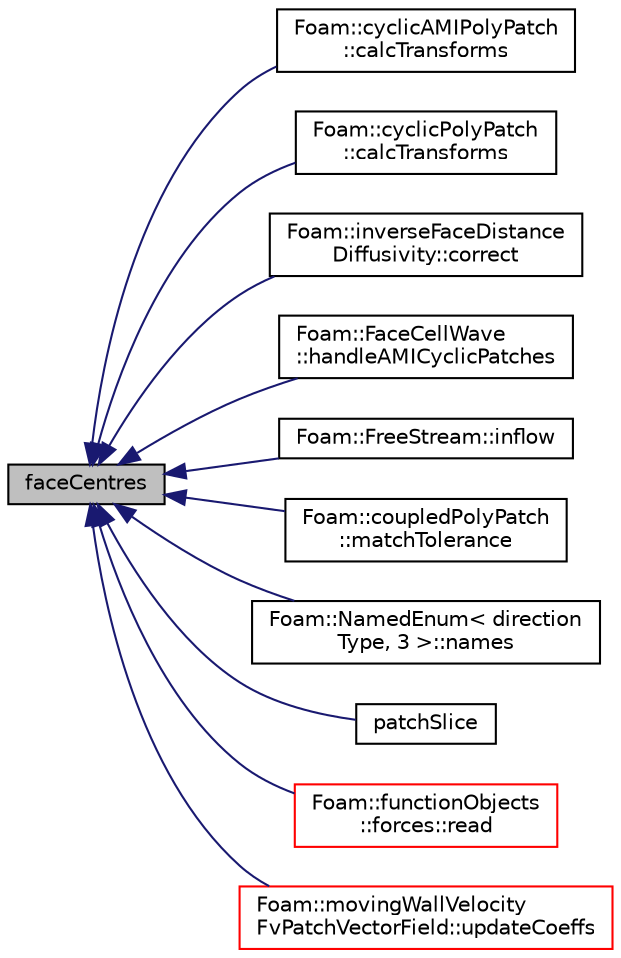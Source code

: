 digraph "faceCentres"
{
  bgcolor="transparent";
  edge [fontname="Helvetica",fontsize="10",labelfontname="Helvetica",labelfontsize="10"];
  node [fontname="Helvetica",fontsize="10",shape=record];
  rankdir="LR";
  Node5454 [label="faceCentres",height=0.2,width=0.4,color="black", fillcolor="grey75", style="filled", fontcolor="black"];
  Node5454 -> Node5455 [dir="back",color="midnightblue",fontsize="10",style="solid",fontname="Helvetica"];
  Node5455 [label="Foam::cyclicAMIPolyPatch\l::calcTransforms",height=0.2,width=0.4,color="black",URL="$a26077.html#afb48497736bbafb1fbb000cd218d1779",tooltip="Recalculate the transformation tensors. "];
  Node5454 -> Node5456 [dir="back",color="midnightblue",fontsize="10",style="solid",fontname="Helvetica"];
  Node5456 [label="Foam::cyclicPolyPatch\l::calcTransforms",height=0.2,width=0.4,color="black",URL="$a28589.html#afb48497736bbafb1fbb000cd218d1779",tooltip="Recalculate the transformation tensors. "];
  Node5454 -> Node5457 [dir="back",color="midnightblue",fontsize="10",style="solid",fontname="Helvetica"];
  Node5457 [label="Foam::inverseFaceDistance\lDiffusivity::correct",height=0.2,width=0.4,color="black",URL="$a24485.html#a3ae44b28050c3aa494c1d8e18cf618c1",tooltip="Correct the motion diffusivity. "];
  Node5454 -> Node5458 [dir="back",color="midnightblue",fontsize="10",style="solid",fontname="Helvetica"];
  Node5458 [label="Foam::FaceCellWave\l::handleAMICyclicPatches",height=0.2,width=0.4,color="black",URL="$a25945.html#a81d2d36c74197f5e482541069f75f8f7",tooltip="Merge data from across AMI cyclics. "];
  Node5454 -> Node5459 [dir="back",color="midnightblue",fontsize="10",style="solid",fontname="Helvetica"];
  Node5459 [label="Foam::FreeStream::inflow",height=0.2,width=0.4,color="black",URL="$a24845.html#a84e6a7b742df4fcb240fff3040770a0b",tooltip="Introduce particles. "];
  Node5454 -> Node5460 [dir="back",color="midnightblue",fontsize="10",style="solid",fontname="Helvetica"];
  Node5460 [label="Foam::coupledPolyPatch\l::matchTolerance",height=0.2,width=0.4,color="black",URL="$a28581.html#a2f3a8c0c89ae294d198e5109369c06e8"];
  Node5454 -> Node5461 [dir="back",color="midnightblue",fontsize="10",style="solid",fontname="Helvetica"];
  Node5461 [label="Foam::NamedEnum\< direction\lType, 3 \>::names",height=0.2,width=0.4,color="black",URL="$a27113.html#a7350da3a0edd92cd11e6c479c9967dc8"];
  Node5454 -> Node5462 [dir="back",color="midnightblue",fontsize="10",style="solid",fontname="Helvetica"];
  Node5462 [label="patchSlice",height=0.2,width=0.4,color="black",URL="$a28633.html#a2fbab44ddac097399a42d4aeebccf3a0",tooltip="Slice Field to patch. "];
  Node5454 -> Node5463 [dir="back",color="midnightblue",fontsize="10",style="solid",fontname="Helvetica"];
  Node5463 [label="Foam::functionObjects\l::forces::read",height=0.2,width=0.4,color="red",URL="$a24365.html#afac0600fef97b05534a595ce00b272ed",tooltip="Read the forces data. "];
  Node5454 -> Node5465 [dir="back",color="midnightblue",fontsize="10",style="solid",fontname="Helvetica"];
  Node5465 [label="Foam::movingWallVelocity\lFvPatchVectorField::updateCoeffs",height=0.2,width=0.4,color="red",URL="$a22989.html#a7e24eafac629d3733181cd942d4c902f",tooltip="Update the coefficients associated with the patch field. "];
}
